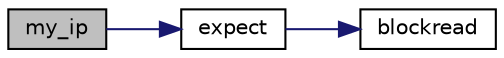 digraph "my_ip"
{
  edge [fontname="Helvetica",fontsize="10",labelfontname="Helvetica",labelfontsize="10"];
  node [fontname="Helvetica",fontsize="10",shape=record];
  rankdir="LR";
  Node70 [label="my_ip",height=0.2,width=0.4,color="black", fillcolor="grey75", style="filled", fontcolor="black"];
  Node70 -> Node71 [color="midnightblue",fontsize="10",style="solid",fontname="Helvetica"];
  Node71 [label="expect",height=0.2,width=0.4,color="black", fillcolor="white", style="filled",URL="$classEspServer.html#aff5ea67ab96af075223b2b836036ccf1"];
  Node71 -> Node72 [color="midnightblue",fontsize="10",style="solid",fontname="Helvetica"];
  Node72 [label="blockread",height=0.2,width=0.4,color="black", fillcolor="white", style="filled",URL="$classEspServer.html#ac2b4ae3c7ebcd751c4c8020412fa3270"];
}
